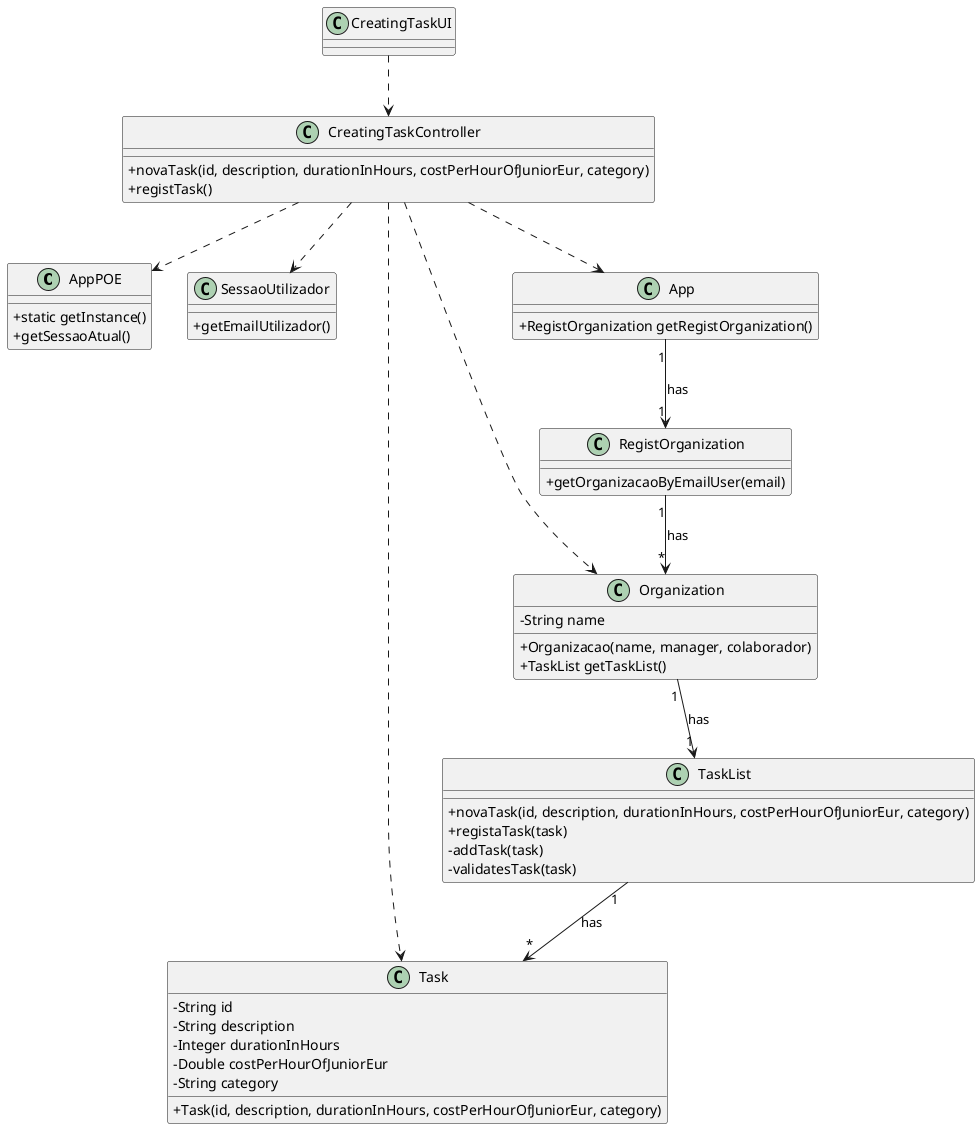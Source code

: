 @startuml
skinparam classAttributeIconSize 0

class AppPOE{
  +static getInstance()
  +getSessaoAtual()
}

class SessaoUtilizador{
  +getEmailUtilizador()
}

class Task {
        - String id
        - String description
        - Integer durationInHours
        - Double costPerHourOfJuniorEur
        - String category
  +Task(id, description, durationInHours, costPerHourOfJuniorEur, category)
}


class Organization {
        - String name
  +Organizacao(name, manager, colaborador)
  +TaskList getTaskList()
}

class TaskList {
  +novaTask(id, description, durationInHours, costPerHourOfJuniorEur, category)
  +registaTask(task)
  -addTask(task)
  -validatesTask(task)
}

class App{
  +RegistOrganization getRegistOrganization()
}

class RegistOrganization {
  +getOrganizacaoByEmailUser(email)
}

class CreatingTaskController {
  +novaTask(id, description, durationInHours, costPerHourOfJuniorEur, category)
  +registTask()
}

class CreatingTaskUI {

}

CreatingTaskUI ..> CreatingTaskController
CreatingTaskController ..> App
CreatingTaskController ..> Task
CreatingTaskController ..> Organization
CreatingTaskController ..> AppPOE
CreatingTaskController ..> SessaoUtilizador
App "1" --> "1" RegistOrganization : has
RegistOrganization "1" --> "*" Organization : has
Organization "1" --> "1" TaskList : has
TaskList "1" --> "*" Task : has


@enduml
